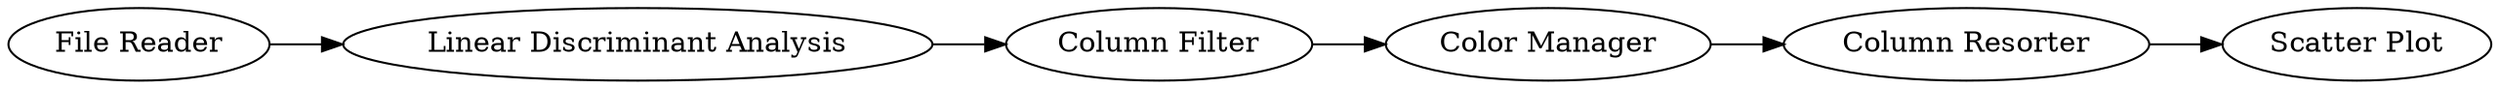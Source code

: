 digraph {
	9 -> 5
	5 -> 11
	12 -> 14
	11 -> 12
	14 -> 13
	5 [label="Linear Discriminant Analysis"]
	13 [label="Scatter Plot"]
	9 [label="File Reader"]
	11 [label="Column Filter"]
	14 [label="Column Resorter"]
	12 [label="Color Manager"]
	rankdir=LR
}
